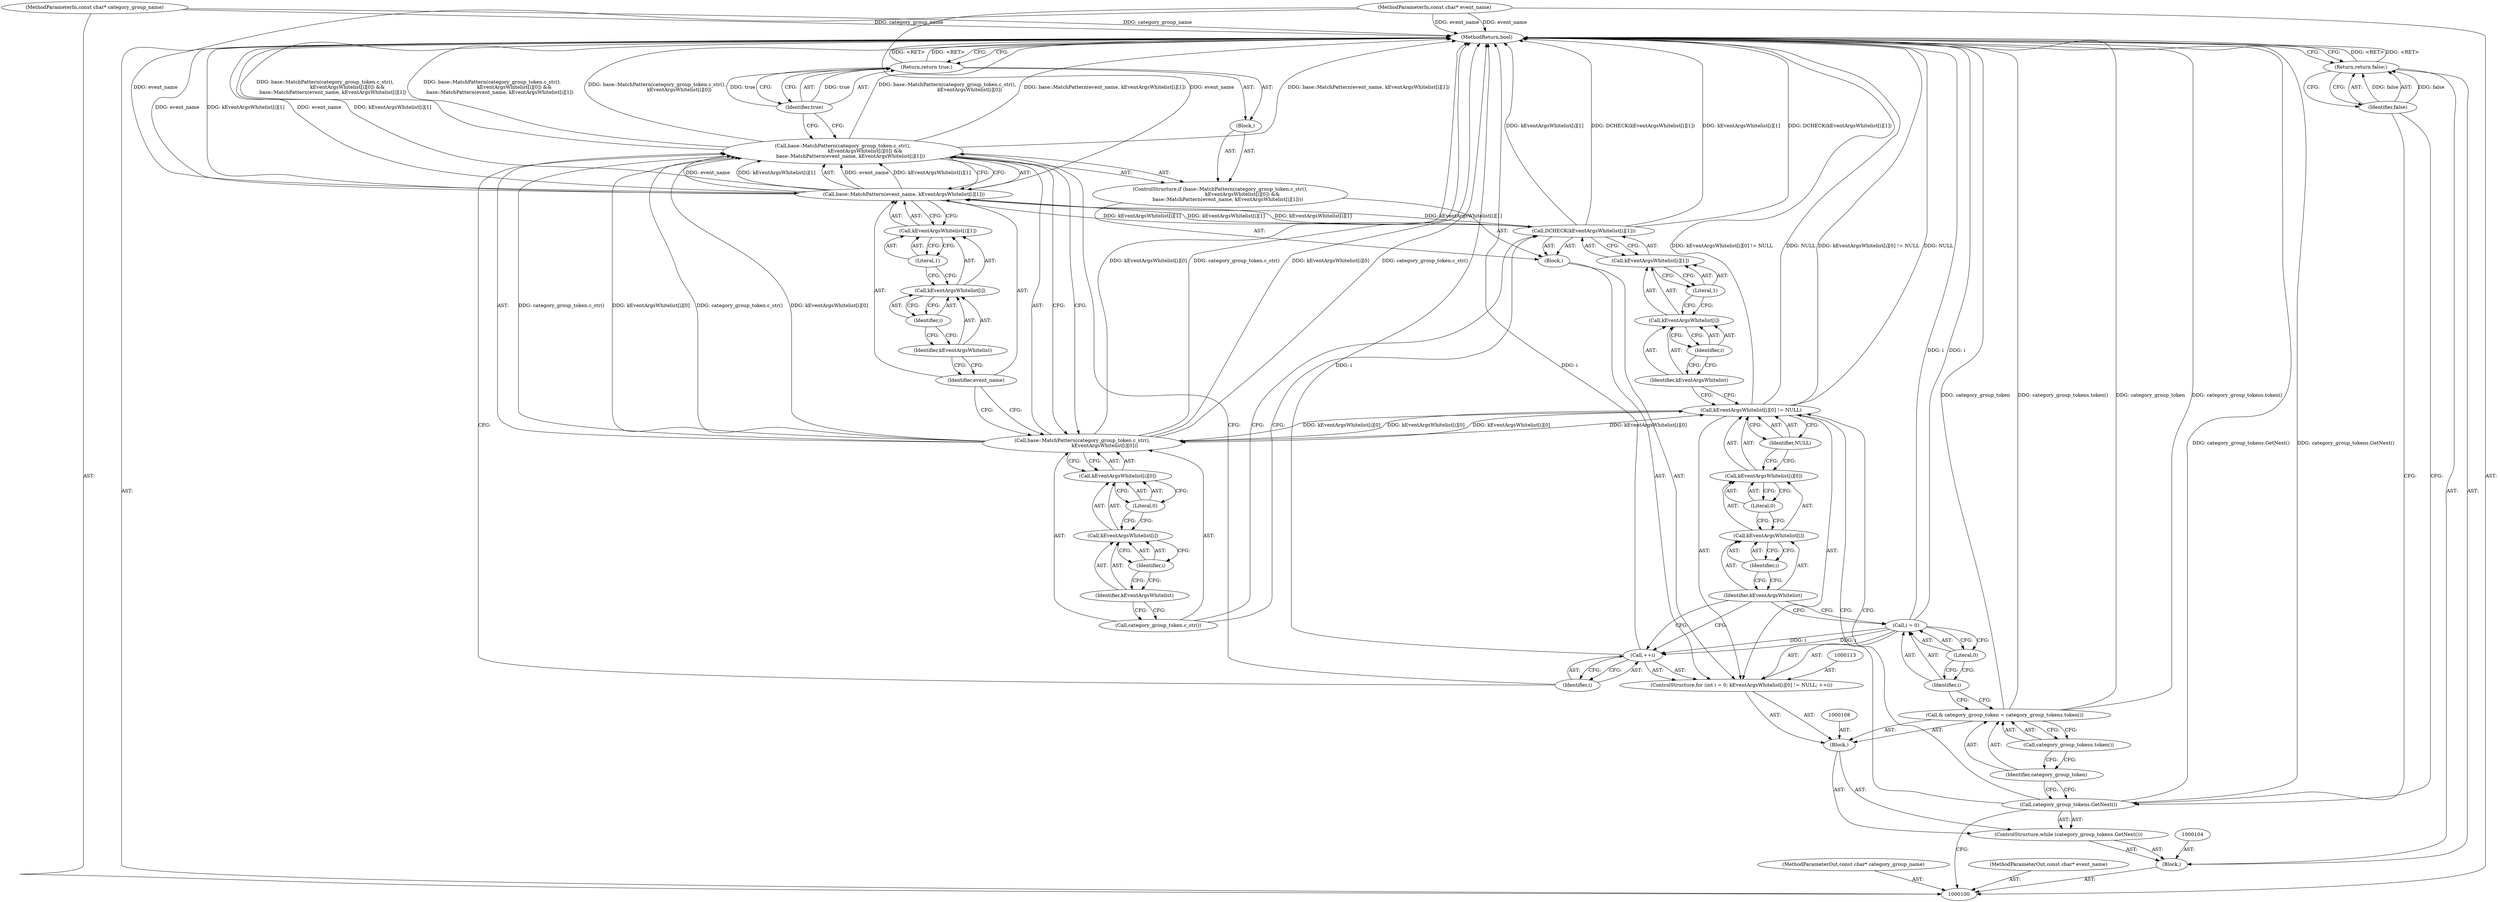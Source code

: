 digraph "1_Chrome_870f3e99a1282023753fe8d8aed90879cbc6838f_1" {
"1000154" [label="(MethodReturn,bool)"];
"1000101" [label="(MethodParameterIn,const char* category_group_name)"];
"1000205" [label="(MethodParameterOut,const char* category_group_name)"];
"1000134" [label="(Call,base::MatchPattern(category_group_token.c_str(),\n                             kEventArgsWhitelist[i][0]) &&\n          base::MatchPattern(event_name, kEventArgsWhitelist[i][1]))"];
"1000135" [label="(Call,base::MatchPattern(category_group_token.c_str(),\n                             kEventArgsWhitelist[i][0]))"];
"1000136" [label="(Call,category_group_token.c_str())"];
"1000133" [label="(ControlStructure,if (base::MatchPattern(category_group_token.c_str(),\n                             kEventArgsWhitelist[i][0]) &&\n          base::MatchPattern(event_name, kEventArgsWhitelist[i][1])))"];
"1000137" [label="(Call,kEventArgsWhitelist[i][0])"];
"1000138" [label="(Call,kEventArgsWhitelist[i])"];
"1000139" [label="(Identifier,kEventArgsWhitelist)"];
"1000140" [label="(Identifier,i)"];
"1000141" [label="(Literal,0)"];
"1000142" [label="(Call,base::MatchPattern(event_name, kEventArgsWhitelist[i][1]))"];
"1000143" [label="(Identifier,event_name)"];
"1000144" [label="(Call,kEventArgsWhitelist[i][1])"];
"1000145" [label="(Call,kEventArgsWhitelist[i])"];
"1000146" [label="(Identifier,kEventArgsWhitelist)"];
"1000147" [label="(Identifier,i)"];
"1000148" [label="(Literal,1)"];
"1000149" [label="(Block,)"];
"1000151" [label="(Identifier,true)"];
"1000150" [label="(Return,return true;)"];
"1000152" [label="(Return,return false;)"];
"1000153" [label="(Identifier,false)"];
"1000102" [label="(MethodParameterIn,const char* event_name)"];
"1000206" [label="(MethodParameterOut,const char* event_name)"];
"1000103" [label="(Block,)"];
"1000106" [label="(Call,category_group_tokens.GetNext())"];
"1000105" [label="(ControlStructure,while (category_group_tokens.GetNext()))"];
"1000109" [label="(Call,& category_group_token = category_group_tokens.token())"];
"1000110" [label="(Identifier,category_group_token)"];
"1000111" [label="(Call,category_group_tokens.token())"];
"1000107" [label="(Block,)"];
"1000114" [label="(Call,i = 0)"];
"1000115" [label="(Identifier,i)"];
"1000116" [label="(Literal,0)"];
"1000117" [label="(Call,kEventArgsWhitelist[i][0] != NULL)"];
"1000118" [label="(Call,kEventArgsWhitelist[i][0])"];
"1000119" [label="(Call,kEventArgsWhitelist[i])"];
"1000120" [label="(Identifier,kEventArgsWhitelist)"];
"1000112" [label="(ControlStructure,for (int i = 0; kEventArgsWhitelist[i][0] != NULL; ++i))"];
"1000121" [label="(Identifier,i)"];
"1000122" [label="(Literal,0)"];
"1000123" [label="(Identifier,NULL)"];
"1000124" [label="(Call,++i)"];
"1000125" [label="(Identifier,i)"];
"1000126" [label="(Block,)"];
"1000128" [label="(Call,kEventArgsWhitelist[i][1])"];
"1000129" [label="(Call,kEventArgsWhitelist[i])"];
"1000130" [label="(Identifier,kEventArgsWhitelist)"];
"1000131" [label="(Identifier,i)"];
"1000132" [label="(Literal,1)"];
"1000127" [label="(Call,DCHECK(kEventArgsWhitelist[i][1]))"];
"1000154" -> "1000100"  [label="AST: "];
"1000154" -> "1000150"  [label="CFG: "];
"1000154" -> "1000152"  [label="CFG: "];
"1000152" -> "1000154"  [label="DDG: <RET>"];
"1000150" -> "1000154"  [label="DDG: <RET>"];
"1000117" -> "1000154"  [label="DDG: kEventArgsWhitelist[i][0] != NULL"];
"1000117" -> "1000154"  [label="DDG: NULL"];
"1000134" -> "1000154"  [label="DDG: base::MatchPattern(event_name, kEventArgsWhitelist[i][1])"];
"1000134" -> "1000154"  [label="DDG: base::MatchPattern(category_group_token.c_str(),\n                             kEventArgsWhitelist[i][0]) &&\n          base::MatchPattern(event_name, kEventArgsWhitelist[i][1])"];
"1000134" -> "1000154"  [label="DDG: base::MatchPattern(category_group_token.c_str(),\n                             kEventArgsWhitelist[i][0])"];
"1000124" -> "1000154"  [label="DDG: i"];
"1000114" -> "1000154"  [label="DDG: i"];
"1000127" -> "1000154"  [label="DDG: DCHECK(kEventArgsWhitelist[i][1])"];
"1000127" -> "1000154"  [label="DDG: kEventArgsWhitelist[i][1]"];
"1000102" -> "1000154"  [label="DDG: event_name"];
"1000109" -> "1000154"  [label="DDG: category_group_tokens.token()"];
"1000109" -> "1000154"  [label="DDG: category_group_token"];
"1000142" -> "1000154"  [label="DDG: kEventArgsWhitelist[i][1]"];
"1000142" -> "1000154"  [label="DDG: event_name"];
"1000101" -> "1000154"  [label="DDG: category_group_name"];
"1000135" -> "1000154"  [label="DDG: category_group_token.c_str()"];
"1000135" -> "1000154"  [label="DDG: kEventArgsWhitelist[i][0]"];
"1000106" -> "1000154"  [label="DDG: category_group_tokens.GetNext()"];
"1000101" -> "1000100"  [label="AST: "];
"1000101" -> "1000154"  [label="DDG: category_group_name"];
"1000205" -> "1000100"  [label="AST: "];
"1000134" -> "1000133"  [label="AST: "];
"1000134" -> "1000135"  [label="CFG: "];
"1000134" -> "1000142"  [label="CFG: "];
"1000135" -> "1000134"  [label="AST: "];
"1000142" -> "1000134"  [label="AST: "];
"1000151" -> "1000134"  [label="CFG: "];
"1000125" -> "1000134"  [label="CFG: "];
"1000134" -> "1000154"  [label="DDG: base::MatchPattern(event_name, kEventArgsWhitelist[i][1])"];
"1000134" -> "1000154"  [label="DDG: base::MatchPattern(category_group_token.c_str(),\n                             kEventArgsWhitelist[i][0]) &&\n          base::MatchPattern(event_name, kEventArgsWhitelist[i][1])"];
"1000134" -> "1000154"  [label="DDG: base::MatchPattern(category_group_token.c_str(),\n                             kEventArgsWhitelist[i][0])"];
"1000135" -> "1000134"  [label="DDG: category_group_token.c_str()"];
"1000135" -> "1000134"  [label="DDG: kEventArgsWhitelist[i][0]"];
"1000142" -> "1000134"  [label="DDG: event_name"];
"1000142" -> "1000134"  [label="DDG: kEventArgsWhitelist[i][1]"];
"1000135" -> "1000134"  [label="AST: "];
"1000135" -> "1000137"  [label="CFG: "];
"1000136" -> "1000135"  [label="AST: "];
"1000137" -> "1000135"  [label="AST: "];
"1000143" -> "1000135"  [label="CFG: "];
"1000134" -> "1000135"  [label="CFG: "];
"1000135" -> "1000154"  [label="DDG: category_group_token.c_str()"];
"1000135" -> "1000154"  [label="DDG: kEventArgsWhitelist[i][0]"];
"1000135" -> "1000117"  [label="DDG: kEventArgsWhitelist[i][0]"];
"1000135" -> "1000134"  [label="DDG: category_group_token.c_str()"];
"1000135" -> "1000134"  [label="DDG: kEventArgsWhitelist[i][0]"];
"1000117" -> "1000135"  [label="DDG: kEventArgsWhitelist[i][0]"];
"1000136" -> "1000135"  [label="AST: "];
"1000136" -> "1000127"  [label="CFG: "];
"1000139" -> "1000136"  [label="CFG: "];
"1000133" -> "1000126"  [label="AST: "];
"1000134" -> "1000133"  [label="AST: "];
"1000149" -> "1000133"  [label="AST: "];
"1000137" -> "1000135"  [label="AST: "];
"1000137" -> "1000141"  [label="CFG: "];
"1000138" -> "1000137"  [label="AST: "];
"1000141" -> "1000137"  [label="AST: "];
"1000135" -> "1000137"  [label="CFG: "];
"1000138" -> "1000137"  [label="AST: "];
"1000138" -> "1000140"  [label="CFG: "];
"1000139" -> "1000138"  [label="AST: "];
"1000140" -> "1000138"  [label="AST: "];
"1000141" -> "1000138"  [label="CFG: "];
"1000139" -> "1000138"  [label="AST: "];
"1000139" -> "1000136"  [label="CFG: "];
"1000140" -> "1000139"  [label="CFG: "];
"1000140" -> "1000138"  [label="AST: "];
"1000140" -> "1000139"  [label="CFG: "];
"1000138" -> "1000140"  [label="CFG: "];
"1000141" -> "1000137"  [label="AST: "];
"1000141" -> "1000138"  [label="CFG: "];
"1000137" -> "1000141"  [label="CFG: "];
"1000142" -> "1000134"  [label="AST: "];
"1000142" -> "1000144"  [label="CFG: "];
"1000143" -> "1000142"  [label="AST: "];
"1000144" -> "1000142"  [label="AST: "];
"1000134" -> "1000142"  [label="CFG: "];
"1000142" -> "1000154"  [label="DDG: kEventArgsWhitelist[i][1]"];
"1000142" -> "1000154"  [label="DDG: event_name"];
"1000142" -> "1000127"  [label="DDG: kEventArgsWhitelist[i][1]"];
"1000142" -> "1000134"  [label="DDG: event_name"];
"1000142" -> "1000134"  [label="DDG: kEventArgsWhitelist[i][1]"];
"1000102" -> "1000142"  [label="DDG: event_name"];
"1000127" -> "1000142"  [label="DDG: kEventArgsWhitelist[i][1]"];
"1000143" -> "1000142"  [label="AST: "];
"1000143" -> "1000135"  [label="CFG: "];
"1000146" -> "1000143"  [label="CFG: "];
"1000144" -> "1000142"  [label="AST: "];
"1000144" -> "1000148"  [label="CFG: "];
"1000145" -> "1000144"  [label="AST: "];
"1000148" -> "1000144"  [label="AST: "];
"1000142" -> "1000144"  [label="CFG: "];
"1000145" -> "1000144"  [label="AST: "];
"1000145" -> "1000147"  [label="CFG: "];
"1000146" -> "1000145"  [label="AST: "];
"1000147" -> "1000145"  [label="AST: "];
"1000148" -> "1000145"  [label="CFG: "];
"1000146" -> "1000145"  [label="AST: "];
"1000146" -> "1000143"  [label="CFG: "];
"1000147" -> "1000146"  [label="CFG: "];
"1000147" -> "1000145"  [label="AST: "];
"1000147" -> "1000146"  [label="CFG: "];
"1000145" -> "1000147"  [label="CFG: "];
"1000148" -> "1000144"  [label="AST: "];
"1000148" -> "1000145"  [label="CFG: "];
"1000144" -> "1000148"  [label="CFG: "];
"1000149" -> "1000133"  [label="AST: "];
"1000150" -> "1000149"  [label="AST: "];
"1000151" -> "1000150"  [label="AST: "];
"1000151" -> "1000134"  [label="CFG: "];
"1000150" -> "1000151"  [label="CFG: "];
"1000151" -> "1000150"  [label="DDG: true"];
"1000150" -> "1000149"  [label="AST: "];
"1000150" -> "1000151"  [label="CFG: "];
"1000151" -> "1000150"  [label="AST: "];
"1000154" -> "1000150"  [label="CFG: "];
"1000150" -> "1000154"  [label="DDG: <RET>"];
"1000151" -> "1000150"  [label="DDG: true"];
"1000152" -> "1000103"  [label="AST: "];
"1000152" -> "1000153"  [label="CFG: "];
"1000153" -> "1000152"  [label="AST: "];
"1000154" -> "1000152"  [label="CFG: "];
"1000152" -> "1000154"  [label="DDG: <RET>"];
"1000153" -> "1000152"  [label="DDG: false"];
"1000153" -> "1000152"  [label="AST: "];
"1000153" -> "1000106"  [label="CFG: "];
"1000152" -> "1000153"  [label="CFG: "];
"1000153" -> "1000152"  [label="DDG: false"];
"1000102" -> "1000100"  [label="AST: "];
"1000102" -> "1000154"  [label="DDG: event_name"];
"1000102" -> "1000142"  [label="DDG: event_name"];
"1000206" -> "1000100"  [label="AST: "];
"1000103" -> "1000100"  [label="AST: "];
"1000104" -> "1000103"  [label="AST: "];
"1000105" -> "1000103"  [label="AST: "];
"1000152" -> "1000103"  [label="AST: "];
"1000106" -> "1000105"  [label="AST: "];
"1000106" -> "1000117"  [label="CFG: "];
"1000106" -> "1000100"  [label="CFG: "];
"1000110" -> "1000106"  [label="CFG: "];
"1000153" -> "1000106"  [label="CFG: "];
"1000106" -> "1000154"  [label="DDG: category_group_tokens.GetNext()"];
"1000105" -> "1000103"  [label="AST: "];
"1000106" -> "1000105"  [label="AST: "];
"1000107" -> "1000105"  [label="AST: "];
"1000109" -> "1000107"  [label="AST: "];
"1000109" -> "1000111"  [label="CFG: "];
"1000110" -> "1000109"  [label="AST: "];
"1000111" -> "1000109"  [label="AST: "];
"1000115" -> "1000109"  [label="CFG: "];
"1000109" -> "1000154"  [label="DDG: category_group_tokens.token()"];
"1000109" -> "1000154"  [label="DDG: category_group_token"];
"1000110" -> "1000109"  [label="AST: "];
"1000110" -> "1000106"  [label="CFG: "];
"1000111" -> "1000110"  [label="CFG: "];
"1000111" -> "1000109"  [label="AST: "];
"1000111" -> "1000110"  [label="CFG: "];
"1000109" -> "1000111"  [label="CFG: "];
"1000107" -> "1000105"  [label="AST: "];
"1000108" -> "1000107"  [label="AST: "];
"1000109" -> "1000107"  [label="AST: "];
"1000112" -> "1000107"  [label="AST: "];
"1000114" -> "1000112"  [label="AST: "];
"1000114" -> "1000116"  [label="CFG: "];
"1000115" -> "1000114"  [label="AST: "];
"1000116" -> "1000114"  [label="AST: "];
"1000120" -> "1000114"  [label="CFG: "];
"1000114" -> "1000154"  [label="DDG: i"];
"1000114" -> "1000124"  [label="DDG: i"];
"1000115" -> "1000114"  [label="AST: "];
"1000115" -> "1000109"  [label="CFG: "];
"1000116" -> "1000115"  [label="CFG: "];
"1000116" -> "1000114"  [label="AST: "];
"1000116" -> "1000115"  [label="CFG: "];
"1000114" -> "1000116"  [label="CFG: "];
"1000117" -> "1000112"  [label="AST: "];
"1000117" -> "1000123"  [label="CFG: "];
"1000118" -> "1000117"  [label="AST: "];
"1000123" -> "1000117"  [label="AST: "];
"1000106" -> "1000117"  [label="CFG: "];
"1000130" -> "1000117"  [label="CFG: "];
"1000117" -> "1000154"  [label="DDG: kEventArgsWhitelist[i][0] != NULL"];
"1000117" -> "1000154"  [label="DDG: NULL"];
"1000135" -> "1000117"  [label="DDG: kEventArgsWhitelist[i][0]"];
"1000117" -> "1000135"  [label="DDG: kEventArgsWhitelist[i][0]"];
"1000118" -> "1000117"  [label="AST: "];
"1000118" -> "1000122"  [label="CFG: "];
"1000119" -> "1000118"  [label="AST: "];
"1000122" -> "1000118"  [label="AST: "];
"1000123" -> "1000118"  [label="CFG: "];
"1000119" -> "1000118"  [label="AST: "];
"1000119" -> "1000121"  [label="CFG: "];
"1000120" -> "1000119"  [label="AST: "];
"1000121" -> "1000119"  [label="AST: "];
"1000122" -> "1000119"  [label="CFG: "];
"1000120" -> "1000119"  [label="AST: "];
"1000120" -> "1000114"  [label="CFG: "];
"1000120" -> "1000124"  [label="CFG: "];
"1000121" -> "1000120"  [label="CFG: "];
"1000112" -> "1000107"  [label="AST: "];
"1000113" -> "1000112"  [label="AST: "];
"1000114" -> "1000112"  [label="AST: "];
"1000117" -> "1000112"  [label="AST: "];
"1000124" -> "1000112"  [label="AST: "];
"1000126" -> "1000112"  [label="AST: "];
"1000121" -> "1000119"  [label="AST: "];
"1000121" -> "1000120"  [label="CFG: "];
"1000119" -> "1000121"  [label="CFG: "];
"1000122" -> "1000118"  [label="AST: "];
"1000122" -> "1000119"  [label="CFG: "];
"1000118" -> "1000122"  [label="CFG: "];
"1000123" -> "1000117"  [label="AST: "];
"1000123" -> "1000118"  [label="CFG: "];
"1000117" -> "1000123"  [label="CFG: "];
"1000124" -> "1000112"  [label="AST: "];
"1000124" -> "1000125"  [label="CFG: "];
"1000125" -> "1000124"  [label="AST: "];
"1000120" -> "1000124"  [label="CFG: "];
"1000124" -> "1000154"  [label="DDG: i"];
"1000114" -> "1000124"  [label="DDG: i"];
"1000125" -> "1000124"  [label="AST: "];
"1000125" -> "1000134"  [label="CFG: "];
"1000124" -> "1000125"  [label="CFG: "];
"1000126" -> "1000112"  [label="AST: "];
"1000127" -> "1000126"  [label="AST: "];
"1000133" -> "1000126"  [label="AST: "];
"1000128" -> "1000127"  [label="AST: "];
"1000128" -> "1000132"  [label="CFG: "];
"1000129" -> "1000128"  [label="AST: "];
"1000132" -> "1000128"  [label="AST: "];
"1000127" -> "1000128"  [label="CFG: "];
"1000129" -> "1000128"  [label="AST: "];
"1000129" -> "1000131"  [label="CFG: "];
"1000130" -> "1000129"  [label="AST: "];
"1000131" -> "1000129"  [label="AST: "];
"1000132" -> "1000129"  [label="CFG: "];
"1000130" -> "1000129"  [label="AST: "];
"1000130" -> "1000117"  [label="CFG: "];
"1000131" -> "1000130"  [label="CFG: "];
"1000131" -> "1000129"  [label="AST: "];
"1000131" -> "1000130"  [label="CFG: "];
"1000129" -> "1000131"  [label="CFG: "];
"1000132" -> "1000128"  [label="AST: "];
"1000132" -> "1000129"  [label="CFG: "];
"1000128" -> "1000132"  [label="CFG: "];
"1000127" -> "1000126"  [label="AST: "];
"1000127" -> "1000128"  [label="CFG: "];
"1000128" -> "1000127"  [label="AST: "];
"1000136" -> "1000127"  [label="CFG: "];
"1000127" -> "1000154"  [label="DDG: DCHECK(kEventArgsWhitelist[i][1])"];
"1000127" -> "1000154"  [label="DDG: kEventArgsWhitelist[i][1]"];
"1000142" -> "1000127"  [label="DDG: kEventArgsWhitelist[i][1]"];
"1000127" -> "1000142"  [label="DDG: kEventArgsWhitelist[i][1]"];
}
